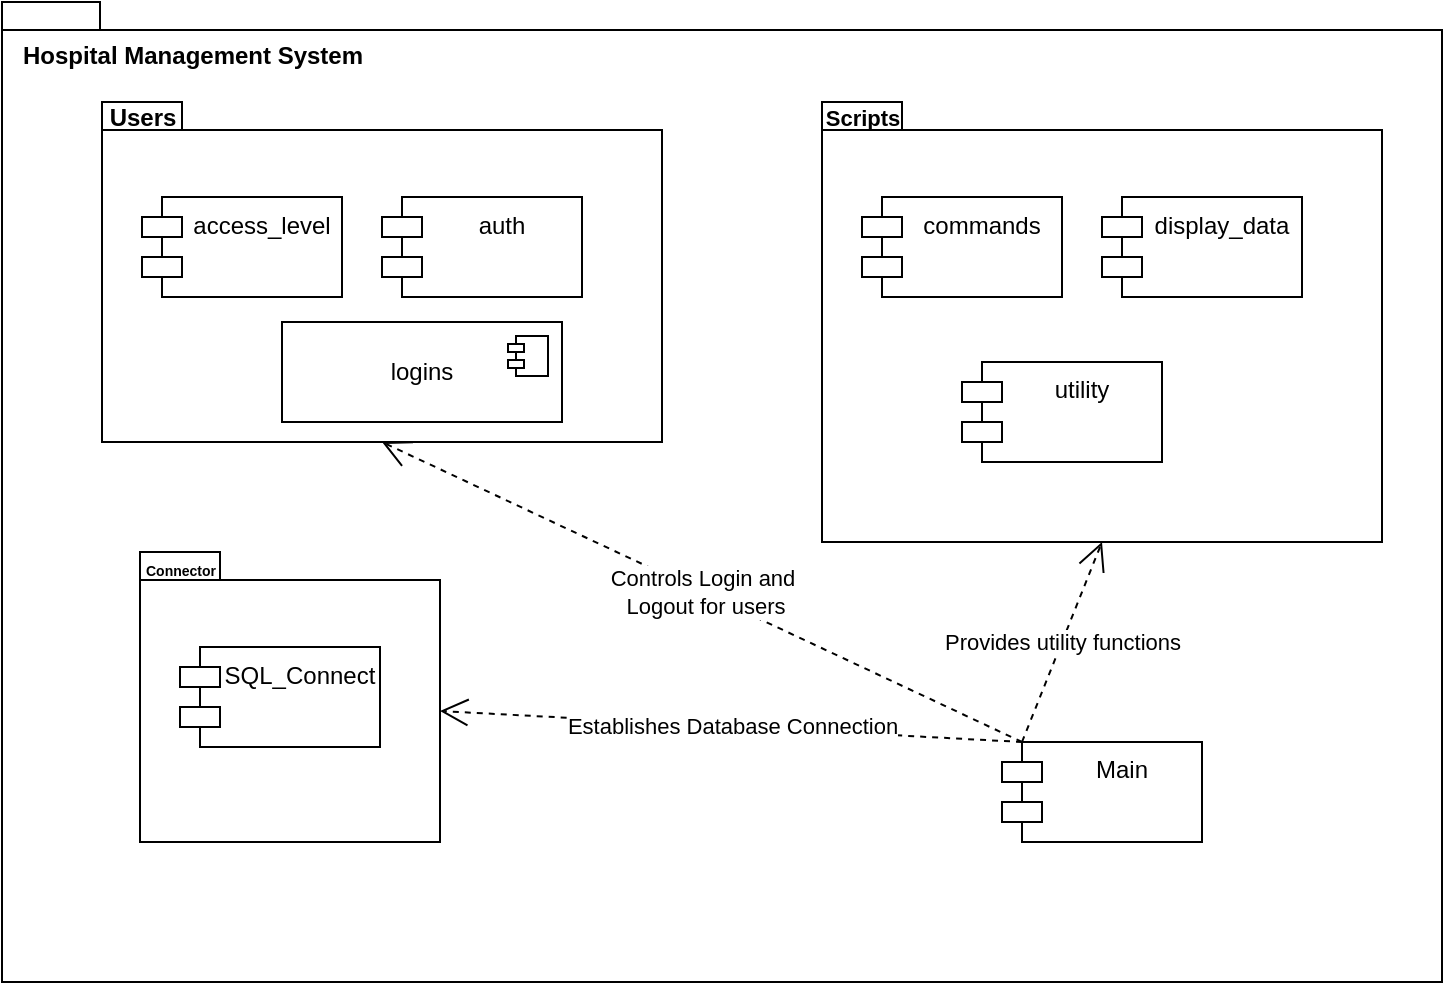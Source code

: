 <mxfile version="26.0.11">
  <diagram name="Page-1" id="X-QpescNkOcq-0WOh6L8">
    <mxGraphModel dx="1434" dy="772" grid="1" gridSize="10" guides="1" tooltips="1" connect="1" arrows="1" fold="1" page="1" pageScale="1" pageWidth="827" pageHeight="1169" math="0" shadow="0">
      <root>
        <mxCell id="0" />
        <mxCell id="1" parent="0" />
        <mxCell id="aCoKbiQYJU9517bbd4Uq-5" value="" style="shape=folder;fontStyle=1;spacingTop=10;tabWidth=40;tabHeight=14;tabPosition=left;html=1;whiteSpace=wrap;" vertex="1" parent="1">
          <mxGeometry x="270" y="390" width="720" height="490" as="geometry" />
        </mxCell>
        <mxCell id="aCoKbiQYJU9517bbd4Uq-6" value="" style="shape=folder;fontStyle=1;spacingTop=10;tabWidth=40;tabHeight=14;tabPosition=left;html=1;whiteSpace=wrap;" vertex="1" parent="1">
          <mxGeometry x="320" y="440" width="280" height="170" as="geometry" />
        </mxCell>
        <mxCell id="aCoKbiQYJU9517bbd4Uq-7" value="access_level" style="shape=module;align=left;spacingLeft=20;align=center;verticalAlign=top;whiteSpace=wrap;html=1;" vertex="1" parent="1">
          <mxGeometry x="340" y="487.5" width="100" height="50" as="geometry" />
        </mxCell>
        <mxCell id="aCoKbiQYJU9517bbd4Uq-8" value="auth" style="shape=module;align=left;spacingLeft=20;align=center;verticalAlign=top;whiteSpace=wrap;html=1;" vertex="1" parent="1">
          <mxGeometry x="460" y="487.5" width="100" height="50" as="geometry" />
        </mxCell>
        <mxCell id="aCoKbiQYJU9517bbd4Uq-10" value="Users" style="text;align=center;fontStyle=1;verticalAlign=middle;spacingLeft=3;spacingRight=3;strokeColor=none;rotatable=0;points=[[0,0.5],[1,0.5]];portConstraint=eastwest;html=1;" vertex="1" parent="1">
          <mxGeometry x="320" y="440" width="40" height="16" as="geometry" />
        </mxCell>
        <mxCell id="aCoKbiQYJU9517bbd4Uq-11" value="&lt;font&gt;Hospital&amp;nbsp;&lt;/font&gt;&lt;span style=&quot;background-color: transparent; color: light-dark(rgb(0, 0, 0), rgb(255, 255, 255));&quot;&gt;Management&amp;nbsp;&lt;/span&gt;&lt;span style=&quot;background-color: transparent; color: light-dark(rgb(0, 0, 0), rgb(255, 255, 255));&quot;&gt;System&lt;/span&gt;" style="text;align=center;fontStyle=1;verticalAlign=middle;spacingLeft=3;spacingRight=3;strokeColor=none;rotatable=0;points=[[0,0.5],[1,0.5]];portConstraint=eastwest;html=1;" vertex="1" parent="1">
          <mxGeometry x="340" y="409" width="50" height="16" as="geometry" />
        </mxCell>
        <mxCell id="aCoKbiQYJU9517bbd4Uq-13" value="" style="shape=folder;fontStyle=1;spacingTop=10;tabWidth=40;tabHeight=14;tabPosition=left;html=1;whiteSpace=wrap;" vertex="1" parent="1">
          <mxGeometry x="680" y="440" width="280" height="220" as="geometry" />
        </mxCell>
        <mxCell id="aCoKbiQYJU9517bbd4Uq-14" value="commands" style="shape=module;align=left;spacingLeft=20;align=center;verticalAlign=top;whiteSpace=wrap;html=1;" vertex="1" parent="1">
          <mxGeometry x="700" y="487.5" width="100" height="50" as="geometry" />
        </mxCell>
        <mxCell id="aCoKbiQYJU9517bbd4Uq-15" value="display_data" style="shape=module;align=left;spacingLeft=20;align=center;verticalAlign=top;whiteSpace=wrap;html=1;" vertex="1" parent="1">
          <mxGeometry x="820" y="487.5" width="100" height="50" as="geometry" />
        </mxCell>
        <mxCell id="aCoKbiQYJU9517bbd4Uq-16" value="&lt;font style=&quot;font-size: 11px;&quot;&gt;Scripts&lt;/font&gt;" style="text;align=center;fontStyle=1;verticalAlign=middle;spacingLeft=3;spacingRight=3;strokeColor=none;rotatable=0;points=[[0,0.5],[1,0.5]];portConstraint=eastwest;html=1;" vertex="1" parent="1">
          <mxGeometry x="680" y="440" width="40" height="16" as="geometry" />
        </mxCell>
        <mxCell id="aCoKbiQYJU9517bbd4Uq-17" value="" style="shape=folder;fontStyle=1;spacingTop=10;tabWidth=40;tabHeight=14;tabPosition=left;html=1;whiteSpace=wrap;" vertex="1" parent="1">
          <mxGeometry x="339" y="665" width="150" height="145" as="geometry" />
        </mxCell>
        <mxCell id="aCoKbiQYJU9517bbd4Uq-18" value="SQL_Connect" style="shape=module;align=left;spacingLeft=20;align=center;verticalAlign=top;whiteSpace=wrap;html=1;" vertex="1" parent="1">
          <mxGeometry x="359" y="712.5" width="100" height="50" as="geometry" />
        </mxCell>
        <mxCell id="aCoKbiQYJU9517bbd4Uq-20" value="&lt;font style=&quot;font-size: 7px;&quot;&gt;Connector&lt;/font&gt;" style="text;align=center;fontStyle=1;verticalAlign=middle;spacingLeft=3;spacingRight=3;strokeColor=none;rotatable=0;points=[[0,0.5],[1,0.5]];portConstraint=eastwest;html=1;" vertex="1" parent="1">
          <mxGeometry x="339" y="665" width="40" height="16" as="geometry" />
        </mxCell>
        <mxCell id="aCoKbiQYJU9517bbd4Uq-21" value="utility" style="shape=module;align=left;spacingLeft=20;align=center;verticalAlign=top;whiteSpace=wrap;html=1;" vertex="1" parent="1">
          <mxGeometry x="750" y="570" width="100" height="50" as="geometry" />
        </mxCell>
        <mxCell id="aCoKbiQYJU9517bbd4Uq-22" value="logins" style="html=1;dropTarget=0;whiteSpace=wrap;" vertex="1" parent="1">
          <mxGeometry x="410" y="550" width="140" height="50" as="geometry" />
        </mxCell>
        <mxCell id="aCoKbiQYJU9517bbd4Uq-23" value="" style="shape=module;jettyWidth=8;jettyHeight=4;" vertex="1" parent="aCoKbiQYJU9517bbd4Uq-22">
          <mxGeometry x="1" width="20" height="20" relative="1" as="geometry">
            <mxPoint x="-27" y="7" as="offset" />
          </mxGeometry>
        </mxCell>
        <mxCell id="aCoKbiQYJU9517bbd4Uq-24" value="Main" style="shape=module;align=left;spacingLeft=20;align=center;verticalAlign=top;whiteSpace=wrap;html=1;" vertex="1" parent="1">
          <mxGeometry x="770" y="760" width="100" height="50" as="geometry" />
        </mxCell>
        <mxCell id="aCoKbiQYJU9517bbd4Uq-26" value="Establishes Database Connection" style="endArrow=open;endSize=12;dashed=1;html=1;rounded=0;exitX=0;exitY=0;exitDx=10;exitDy=0;exitPerimeter=0;entryX=0;entryY=0;entryDx=150;entryDy=79.5;entryPerimeter=0;" edge="1" parent="1" source="aCoKbiQYJU9517bbd4Uq-24" target="aCoKbiQYJU9517bbd4Uq-17">
          <mxGeometry width="160" relative="1" as="geometry">
            <mxPoint x="670" y="660" as="sourcePoint" />
            <mxPoint x="830" y="660" as="targetPoint" />
          </mxGeometry>
        </mxCell>
        <mxCell id="aCoKbiQYJU9517bbd4Uq-28" value="Controls Login and&lt;div&gt;&amp;nbsp;Logout for users&lt;/div&gt;" style="endArrow=open;endSize=12;dashed=1;html=1;rounded=0;exitX=0;exitY=0;exitDx=10;exitDy=0;exitPerimeter=0;entryX=0.5;entryY=1;entryDx=0;entryDy=0;entryPerimeter=0;" edge="1" parent="1" source="aCoKbiQYJU9517bbd4Uq-24" target="aCoKbiQYJU9517bbd4Uq-6">
          <mxGeometry width="160" relative="1" as="geometry">
            <mxPoint x="790" y="770" as="sourcePoint" />
            <mxPoint x="499" y="755" as="targetPoint" />
          </mxGeometry>
        </mxCell>
        <mxCell id="aCoKbiQYJU9517bbd4Uq-29" value="Provides utility functions" style="endArrow=open;endSize=12;dashed=1;html=1;rounded=0;exitX=0;exitY=0;exitDx=10;exitDy=0;exitPerimeter=0;entryX=0.5;entryY=1;entryDx=0;entryDy=0;entryPerimeter=0;" edge="1" parent="1" source="aCoKbiQYJU9517bbd4Uq-24" target="aCoKbiQYJU9517bbd4Uq-13">
          <mxGeometry width="160" relative="1" as="geometry">
            <mxPoint x="790" y="770" as="sourcePoint" />
            <mxPoint x="470" y="620" as="targetPoint" />
          </mxGeometry>
        </mxCell>
      </root>
    </mxGraphModel>
  </diagram>
</mxfile>
